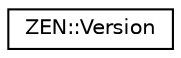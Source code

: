 digraph "Graphical Class Hierarchy"
{
 // LATEX_PDF_SIZE
  edge [fontname="Helvetica",fontsize="10",labelfontname="Helvetica",labelfontsize="10"];
  node [fontname="Helvetica",fontsize="10",shape=record];
  rankdir="LR";
  Node0 [label="ZEN::Version",height=0.2,width=0.4,color="black", fillcolor="white", style="filled",URL="$structZEN_1_1Version.html",tooltip=" "];
}
